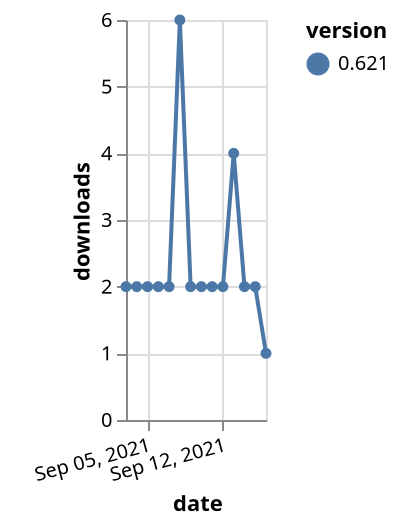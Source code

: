 {"$schema": "https://vega.github.io/schema/vega-lite/v5.json", "description": "A simple bar chart with embedded data.", "data": {"values": [{"date": "2021-09-03", "total": 2910, "delta": 2, "version": "0.621"}, {"date": "2021-09-04", "total": 2912, "delta": 2, "version": "0.621"}, {"date": "2021-09-05", "total": 2914, "delta": 2, "version": "0.621"}, {"date": "2021-09-06", "total": 2916, "delta": 2, "version": "0.621"}, {"date": "2021-09-07", "total": 2918, "delta": 2, "version": "0.621"}, {"date": "2021-09-08", "total": 2924, "delta": 6, "version": "0.621"}, {"date": "2021-09-09", "total": 2926, "delta": 2, "version": "0.621"}, {"date": "2021-09-10", "total": 2928, "delta": 2, "version": "0.621"}, {"date": "2021-09-11", "total": 2930, "delta": 2, "version": "0.621"}, {"date": "2021-09-12", "total": 2932, "delta": 2, "version": "0.621"}, {"date": "2021-09-13", "total": 2936, "delta": 4, "version": "0.621"}, {"date": "2021-09-14", "total": 2938, "delta": 2, "version": "0.621"}, {"date": "2021-09-15", "total": 2940, "delta": 2, "version": "0.621"}, {"date": "2021-09-16", "total": 2941, "delta": 1, "version": "0.621"}]}, "width": "container", "mark": {"type": "line", "point": {"filled": true}}, "encoding": {"x": {"field": "date", "type": "temporal", "timeUnit": "yearmonthdate", "title": "date", "axis": {"labelAngle": -15}}, "y": {"field": "delta", "type": "quantitative", "title": "downloads"}, "color": {"field": "version", "type": "nominal"}, "tooltip": {"field": "delta"}}}